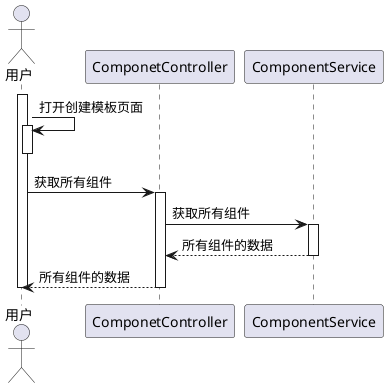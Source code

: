 @startuml

actor 用户 as user

activate user
user -> user ++--: 打开创建模板页面
user -> ComponetController ++: 获取所有组件
ComponetController -> ComponentService ++: 获取所有组件
return 所有组件的数据
return 所有组件的数据
deactivate user
@enduml